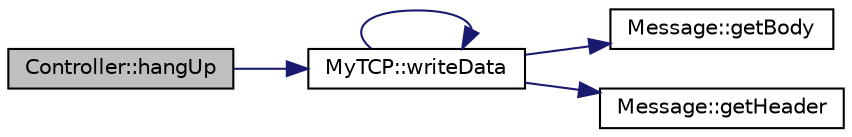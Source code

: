 digraph "Controller::hangUp"
{
 // LATEX_PDF_SIZE
  edge [fontname="Helvetica",fontsize="10",labelfontname="Helvetica",labelfontsize="10"];
  node [fontname="Helvetica",fontsize="10",shape=record];
  rankdir="LR";
  Node1 [label="Controller::hangUp",height=0.2,width=0.4,color="black", fillcolor="grey75", style="filled", fontcolor="black",tooltip=" "];
  Node1 -> Node2 [color="midnightblue",fontsize="10",style="solid",fontname="Helvetica"];
  Node2 [label="MyTCP::writeData",height=0.2,width=0.4,color="black", fillcolor="white", style="filled",URL="$classMyTCP.html#a7b04a06771140f1a3cf94c8b6b36b572",tooltip=" "];
  Node2 -> Node3 [color="midnightblue",fontsize="10",style="solid",fontname="Helvetica"];
  Node3 [label="Message::getBody",height=0.2,width=0.4,color="black", fillcolor="white", style="filled",URL="$classMessage.html#ac4fb95e45e932e16d26bda4ff3e9f713",tooltip=" "];
  Node2 -> Node4 [color="midnightblue",fontsize="10",style="solid",fontname="Helvetica"];
  Node4 [label="Message::getHeader",height=0.2,width=0.4,color="black", fillcolor="white", style="filled",URL="$classMessage.html#a09bc9df202329b6285a63e8b025ad7f8",tooltip=" "];
  Node2 -> Node2 [color="midnightblue",fontsize="10",style="solid",fontname="Helvetica"];
}
